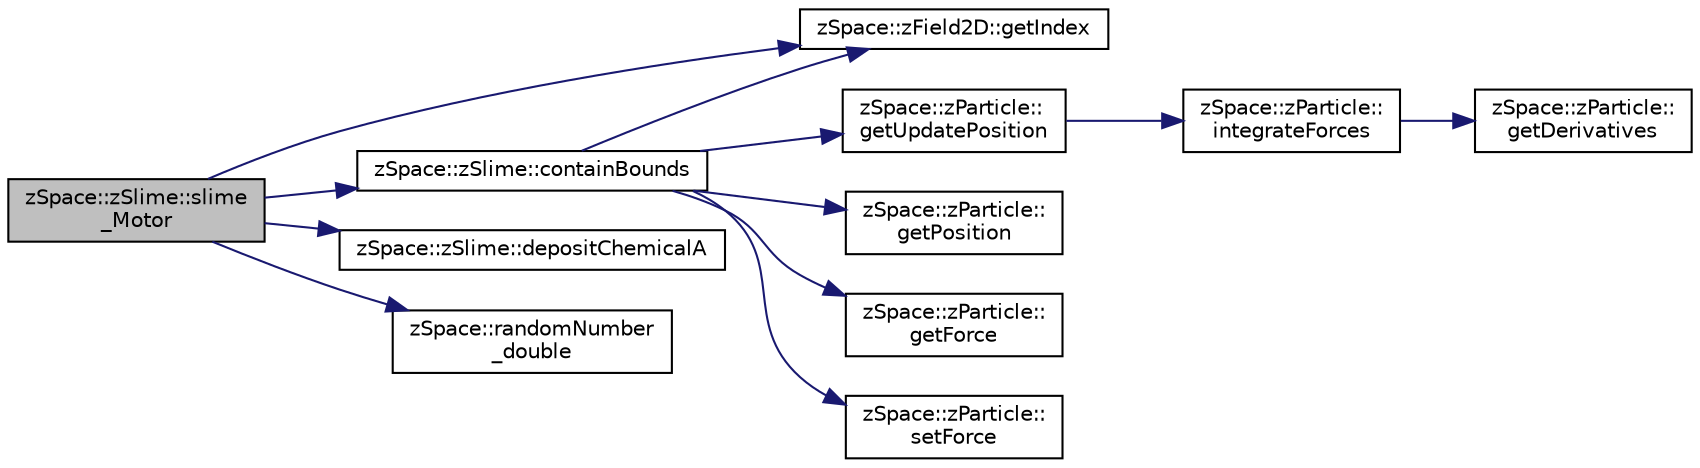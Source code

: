 digraph "zSpace::zSlime::slime_Motor"
{
 // LATEX_PDF_SIZE
  edge [fontname="Helvetica",fontsize="10",labelfontname="Helvetica",labelfontsize="10"];
  node [fontname="Helvetica",fontsize="10",shape=record];
  rankdir="LR";
  Node61 [label="zSpace::zSlime::slime\l_Motor",height=0.2,width=0.4,color="black", fillcolor="grey75", style="filled", fontcolor="black",tooltip="This method defines the motor stage of the simulation."];
  Node61 -> Node62 [color="midnightblue",fontsize="10",style="solid",fontname="Helvetica"];
  Node62 [label="zSpace::zSlime::containBounds",height=0.2,width=0.4,color="black", fillcolor="white", style="filled",URL="$classz_space_1_1z_slime.html#aa65abafd6eba5a36c6cd9ce73749cf82",tooltip="This method contains the agent with in the bounds of the environment."];
  Node62 -> Node63 [color="midnightblue",fontsize="10",style="solid",fontname="Helvetica"];
  Node63 [label="zSpace::zParticle::\lgetUpdatePosition",height=0.2,width=0.4,color="black", fillcolor="white", style="filled",URL="$classz_space_1_1z_particle.html#afee150e23079d7dccec6c6c4d08eaaa2",tooltip="This method intergrates the force, compute the derivatives and returns a zVector of the updated posit..."];
  Node63 -> Node64 [color="midnightblue",fontsize="10",style="solid",fontname="Helvetica"];
  Node64 [label="zSpace::zParticle::\lintegrateForces",height=0.2,width=0.4,color="black", fillcolor="white", style="filled",URL="$classz_space_1_1z_particle.html#a8751c6250178b03d8d6fca614118f990",tooltip="This method intergrates the force and compute the derivatives."];
  Node64 -> Node65 [color="midnightblue",fontsize="10",style="solid",fontname="Helvetica"];
  Node65 [label="zSpace::zParticle::\lgetDerivatives",height=0.2,width=0.4,color="black", fillcolor="white", style="filled",URL="$classz_space_1_1z_particle.html#a031a2499e0e1a32fb9a1d8fe6c3b6df8",tooltip="This method computes the derivatives."];
  Node62 -> Node66 [color="midnightblue",fontsize="10",style="solid",fontname="Helvetica"];
  Node66 [label="zSpace::zField2D::getIndex",height=0.2,width=0.4,color="black", fillcolor="white", style="filled",URL="$classz_space_1_1z_field2_d.html#a195cbd398fa8e657b7ea599f34fa7ede",tooltip="This method gets the index of the field for the input X and Y indicies."];
  Node62 -> Node67 [color="midnightblue",fontsize="10",style="solid",fontname="Helvetica"];
  Node67 [label="zSpace::zParticle::\lgetPosition",height=0.2,width=0.4,color="black", fillcolor="white", style="filled",URL="$classz_space_1_1z_particle.html#acea931c316bc1628e7029a22378fc948",tooltip="This method retruns the position of the particle."];
  Node62 -> Node68 [color="midnightblue",fontsize="10",style="solid",fontname="Helvetica"];
  Node68 [label="zSpace::zParticle::\lgetForce",height=0.2,width=0.4,color="black", fillcolor="white", style="filled",URL="$classz_space_1_1z_particle.html#ad7a0e84f8d5c983b2cc61fa1206377e9",tooltip="This method retruns the force of the particle."];
  Node62 -> Node69 [color="midnightblue",fontsize="10",style="solid",fontname="Helvetica"];
  Node69 [label="zSpace::zParticle::\lsetForce",height=0.2,width=0.4,color="black", fillcolor="white", style="filled",URL="$classz_space_1_1z_particle.html#a0637b5f3a14eec130d743571b7b88a32",tooltip="This method sets the force of the particle."];
  Node61 -> Node66 [color="midnightblue",fontsize="10",style="solid",fontname="Helvetica"];
  Node61 -> Node70 [color="midnightblue",fontsize="10",style="solid",fontname="Helvetica"];
  Node70 [label="zSpace::zSlime::depositChemicalA",height=0.2,width=0.4,color="black", fillcolor="white", style="filled",URL="$classz_space_1_1z_slime.html#a3eb15d7f9b1c526c0631cbe746b207c7",tooltip="This method deposits chemical A at the input environment Id."];
  Node61 -> Node71 [color="midnightblue",fontsize="10",style="solid",fontname="Helvetica"];
  Node71 [label="zSpace::randomNumber\l_double",height=0.2,width=0.4,color="black", fillcolor="white", style="filled",URL="$group__z_core_utilities.html#gafed69f9d90ee69ee176cef1b45227b9f",tooltip="This method returns a random number in the input domain."];
}
